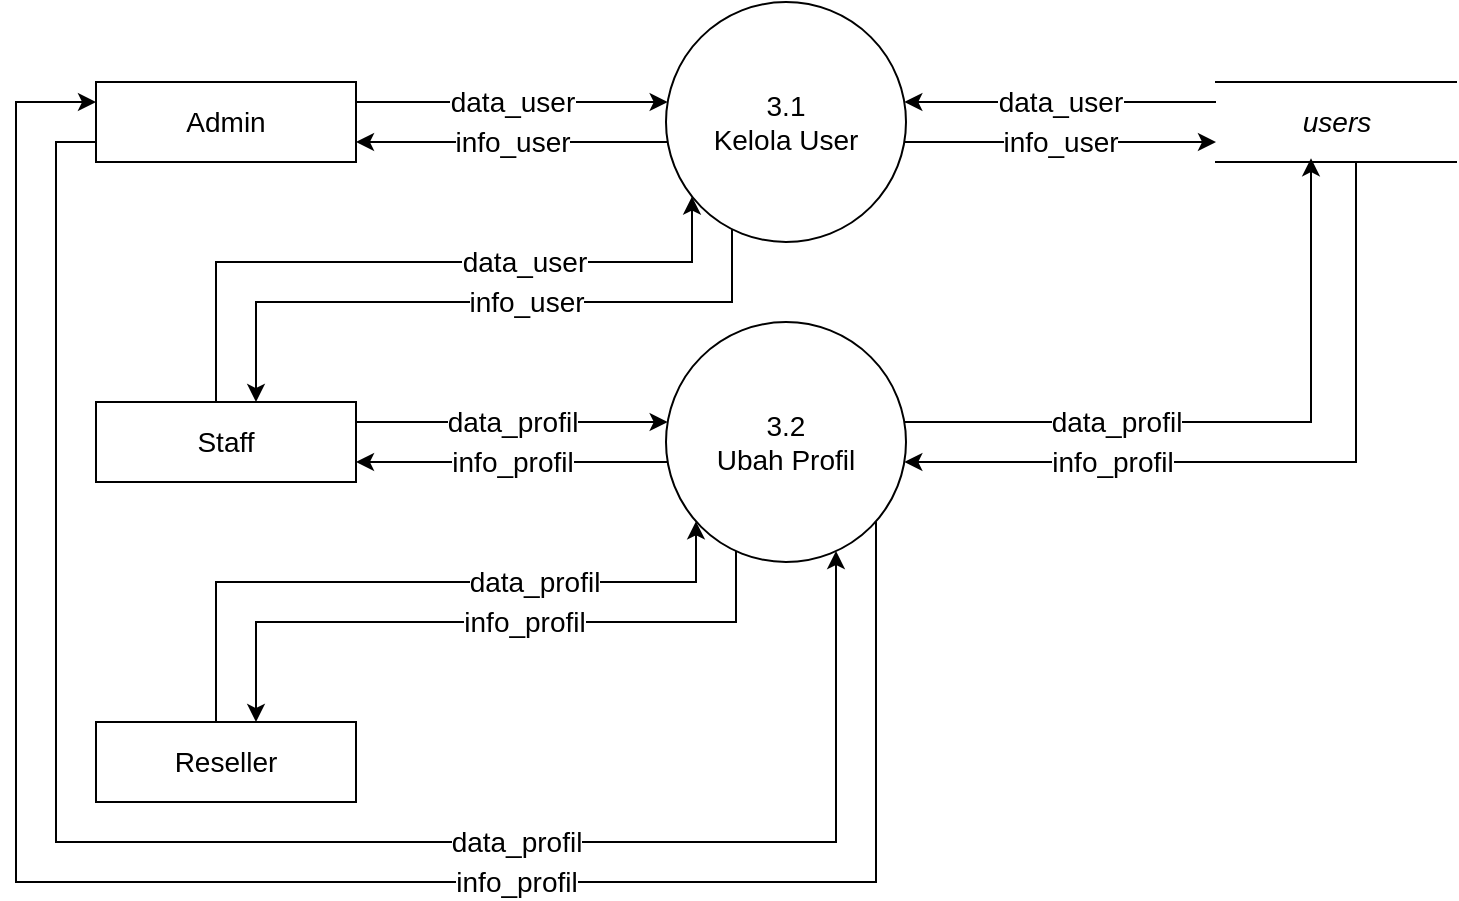 <mxfile version="14.6.13" type="device"><diagram id="Rc6OxXYoEZi-hfFgIoyE" name="Page-1"><mxGraphModel dx="852" dy="494" grid="1" gridSize="10" guides="1" tooltips="1" connect="1" arrows="1" fold="1" page="1" pageScale="1" pageWidth="850" pageHeight="1100" math="0" shadow="0"><root><mxCell id="0"/><mxCell id="1" parent="0"/><mxCell id="s38WGr486lUvFhDny16M-1" value="&lt;font style=&quot;font-size: 14px&quot;&gt;3.1&lt;br style=&quot;font-size: 14px&quot;&gt;Kelola User&lt;br style=&quot;font-size: 14px&quot;&gt;&lt;/font&gt;" style="ellipse;whiteSpace=wrap;html=1;aspect=fixed;fontSize=14;" parent="1" vertex="1"><mxGeometry x="365" y="40" width="120" height="120" as="geometry"/></mxCell><mxCell id="s38WGr486lUvFhDny16M-4" value="data_user" style="edgeStyle=orthogonalEdgeStyle;rounded=0;orthogonalLoop=1;jettySize=auto;html=1;exitX=1;exitY=0.25;exitDx=0;exitDy=0;fontSize=14;" parent="1" source="s38WGr486lUvFhDny16M-2" target="s38WGr486lUvFhDny16M-1" edge="1"><mxGeometry relative="1" as="geometry"><Array as="points"><mxPoint x="330" y="90"/><mxPoint x="330" y="90"/></Array></mxGeometry></mxCell><mxCell id="ZvoMpwTXbveDmMynlcxl-1" value="info_user" style="edgeStyle=orthogonalEdgeStyle;rounded=0;orthogonalLoop=1;jettySize=auto;html=1;entryX=1;entryY=0.75;entryDx=0;entryDy=0;fontSize=14;" parent="1" source="s38WGr486lUvFhDny16M-1" target="s38WGr486lUvFhDny16M-2" edge="1"><mxGeometry relative="1" as="geometry"><Array as="points"><mxPoint x="320" y="110"/><mxPoint x="320" y="110"/></Array></mxGeometry></mxCell><mxCell id="ZvoMpwTXbveDmMynlcxl-8" value="data_profil" style="edgeStyle=orthogonalEdgeStyle;rounded=0;orthogonalLoop=1;jettySize=auto;html=1;fontSize=14;" parent="1" source="s38WGr486lUvFhDny16M-2" target="ZvoMpwTXbveDmMynlcxl-2" edge="1"><mxGeometry x="0.325" relative="1" as="geometry"><Array as="points"><mxPoint x="60" y="110"/><mxPoint x="60" y="460"/><mxPoint x="450" y="460"/></Array><mxPoint as="offset"/></mxGeometry></mxCell><mxCell id="ZvoMpwTXbveDmMynlcxl-9" value="info_profil" style="edgeStyle=orthogonalEdgeStyle;rounded=0;orthogonalLoop=1;jettySize=auto;html=1;fontSize=14;" parent="1" source="ZvoMpwTXbveDmMynlcxl-2" target="s38WGr486lUvFhDny16M-2" edge="1"><mxGeometry x="-0.307" relative="1" as="geometry"><Array as="points"><mxPoint x="470" y="480"/><mxPoint x="40" y="480"/><mxPoint x="40" y="90"/></Array><mxPoint as="offset"/></mxGeometry></mxCell><mxCell id="s38WGr486lUvFhDny16M-2" value="Admin" style="rounded=0;whiteSpace=wrap;html=1;fontSize=14;" parent="1" vertex="1"><mxGeometry x="80" y="80" width="130" height="40" as="geometry"/></mxCell><mxCell id="ZvoMpwTXbveDmMynlcxl-13" value="data_profil" style="edgeStyle=orthogonalEdgeStyle;rounded=0;orthogonalLoop=1;jettySize=auto;html=1;fontSize=14;" parent="1" source="s38WGr486lUvFhDny16M-3" target="ZvoMpwTXbveDmMynlcxl-2" edge="1"><mxGeometry x="0.346" relative="1" as="geometry"><Array as="points"><mxPoint x="140" y="330"/><mxPoint x="380" y="330"/></Array><mxPoint as="offset"/></mxGeometry></mxCell><mxCell id="ZvoMpwTXbveDmMynlcxl-14" value="info_profil" style="edgeStyle=orthogonalEdgeStyle;rounded=0;orthogonalLoop=1;jettySize=auto;html=1;fontSize=14;" parent="1" source="ZvoMpwTXbveDmMynlcxl-2" target="s38WGr486lUvFhDny16M-3" edge="1"><mxGeometry x="-0.133" relative="1" as="geometry"><Array as="points"><mxPoint x="400" y="350"/><mxPoint x="160" y="350"/></Array><mxPoint as="offset"/></mxGeometry></mxCell><mxCell id="s38WGr486lUvFhDny16M-3" value="Reseller" style="rounded=0;whiteSpace=wrap;html=1;fontSize=14;" parent="1" vertex="1"><mxGeometry x="80" y="400" width="130" height="40" as="geometry"/></mxCell><mxCell id="ZvoMpwTXbveDmMynlcxl-4" value="data_profil" style="edgeStyle=orthogonalEdgeStyle;rounded=0;orthogonalLoop=1;jettySize=auto;html=1;exitX=1;exitY=0.25;exitDx=0;exitDy=0;fontSize=14;" parent="1" source="7jFcA3zkuIVFiPS_3Hs9-1" target="ZvoMpwTXbveDmMynlcxl-2" edge="1"><mxGeometry relative="1" as="geometry"><Array as="points"><mxPoint x="330" y="250"/><mxPoint x="330" y="250"/></Array></mxGeometry></mxCell><mxCell id="ZvoMpwTXbveDmMynlcxl-5" value="info_profil" style="edgeStyle=orthogonalEdgeStyle;rounded=0;orthogonalLoop=1;jettySize=auto;html=1;entryX=1;entryY=0.75;entryDx=0;entryDy=0;fontSize=14;" parent="1" source="ZvoMpwTXbveDmMynlcxl-2" target="7jFcA3zkuIVFiPS_3Hs9-1" edge="1"><mxGeometry relative="1" as="geometry"><Array as="points"><mxPoint x="320" y="270"/><mxPoint x="320" y="270"/></Array></mxGeometry></mxCell><mxCell id="7jFcA3zkuIVFiPS_3Hs9-1" value="Staff" style="rounded=0;whiteSpace=wrap;html=1;fontSize=14;" parent="1" vertex="1"><mxGeometry x="80" y="240" width="130" height="40" as="geometry"/></mxCell><mxCell id="ZvoMpwTXbveDmMynlcxl-2" value="&lt;font style=&quot;font-size: 14px&quot;&gt;3.2&lt;br style=&quot;font-size: 14px&quot;&gt;Ubah Profil&lt;br style=&quot;font-size: 14px&quot;&gt;&lt;/font&gt;" style="ellipse;whiteSpace=wrap;html=1;aspect=fixed;fontSize=14;" parent="1" vertex="1"><mxGeometry x="365" y="200" width="120" height="120" as="geometry"/></mxCell><mxCell id="ZvoMpwTXbveDmMynlcxl-22" value="data_user" style="edgeStyle=orthogonalEdgeStyle;rounded=0;orthogonalLoop=1;jettySize=auto;html=1;exitX=0;exitY=0.25;exitDx=0;exitDy=0;fontSize=14;" parent="1" source="ZvoMpwTXbveDmMynlcxl-15" target="s38WGr486lUvFhDny16M-1" edge="1"><mxGeometry relative="1" as="geometry"><Array as="points"><mxPoint x="520" y="90"/><mxPoint x="520" y="90"/></Array></mxGeometry></mxCell><mxCell id="ZvoMpwTXbveDmMynlcxl-23" value="info_user" style="edgeStyle=orthogonalEdgeStyle;rounded=0;orthogonalLoop=1;jettySize=auto;html=1;entryX=0;entryY=0.75;entryDx=0;entryDy=0;fontSize=14;" parent="1" source="s38WGr486lUvFhDny16M-1" target="ZvoMpwTXbveDmMynlcxl-15" edge="1"><mxGeometry relative="1" as="geometry"><Array as="points"><mxPoint x="520" y="110"/><mxPoint x="520" y="110"/></Array></mxGeometry></mxCell><mxCell id="ZvoMpwTXbveDmMynlcxl-15" value="&lt;i style=&quot;font-size: 14px;&quot;&gt;users&lt;/i&gt;" style="html=1;dashed=0;whitespace=wrap;shape=partialRectangle;right=0;left=0;fontSize=14;" parent="1" vertex="1"><mxGeometry x="640" y="80" width="120" height="40" as="geometry"/></mxCell><mxCell id="INDi0M8MjhcO0uPY7EiU-3" value="data_profil" style="edgeStyle=orthogonalEdgeStyle;rounded=0;orthogonalLoop=1;jettySize=auto;html=1;fontSize=14;" edge="1" parent="1" source="ZvoMpwTXbveDmMynlcxl-2"><mxGeometry x="-0.369" relative="1" as="geometry"><Array as="points"><mxPoint x="688" y="250"/></Array><mxPoint as="offset"/><mxPoint x="390" y="200" as="sourcePoint"/><mxPoint x="687.5" y="118.095" as="targetPoint"/></mxGeometry></mxCell><mxCell id="INDi0M8MjhcO0uPY7EiU-4" value="info_profil" style="edgeStyle=orthogonalEdgeStyle;rounded=0;orthogonalLoop=1;jettySize=auto;html=1;fontSize=14;" edge="1" parent="1" source="ZvoMpwTXbveDmMynlcxl-15" target="ZvoMpwTXbveDmMynlcxl-2"><mxGeometry x="0.451" relative="1" as="geometry"><Array as="points"><mxPoint x="710" y="270"/></Array><mxPoint as="offset"/><mxPoint x="717.5" y="118.095" as="sourcePoint"/><mxPoint x="427.5" y="200" as="targetPoint"/></mxGeometry></mxCell><mxCell id="INDi0M8MjhcO0uPY7EiU-6" value="data_user" style="edgeStyle=orthogonalEdgeStyle;rounded=0;orthogonalLoop=1;jettySize=auto;html=1;fontSize=14;" edge="1" parent="1" source="7jFcA3zkuIVFiPS_3Hs9-1" target="s38WGr486lUvFhDny16M-1"><mxGeometry x="0.316" relative="1" as="geometry"><Array as="points"><mxPoint x="140" y="170"/><mxPoint x="378" y="170"/></Array><mxPoint as="offset"/><mxPoint x="110" y="240" as="sourcePoint"/><mxPoint x="377.5" y="139.686" as="targetPoint"/></mxGeometry></mxCell><mxCell id="INDi0M8MjhcO0uPY7EiU-7" value="info_user" style="edgeStyle=orthogonalEdgeStyle;rounded=0;orthogonalLoop=1;jettySize=auto;html=1;fontSize=14;" edge="1" parent="1" source="s38WGr486lUvFhDny16M-1" target="7jFcA3zkuIVFiPS_3Hs9-1"><mxGeometry x="-0.141" relative="1" as="geometry"><Array as="points"><mxPoint x="398" y="190"/><mxPoint x="160" y="190"/></Array><mxPoint as="offset"/><mxPoint x="397.5" y="154.544" as="sourcePoint"/><mxPoint x="147.5" y="240" as="targetPoint"/></mxGeometry></mxCell></root></mxGraphModel></diagram></mxfile>